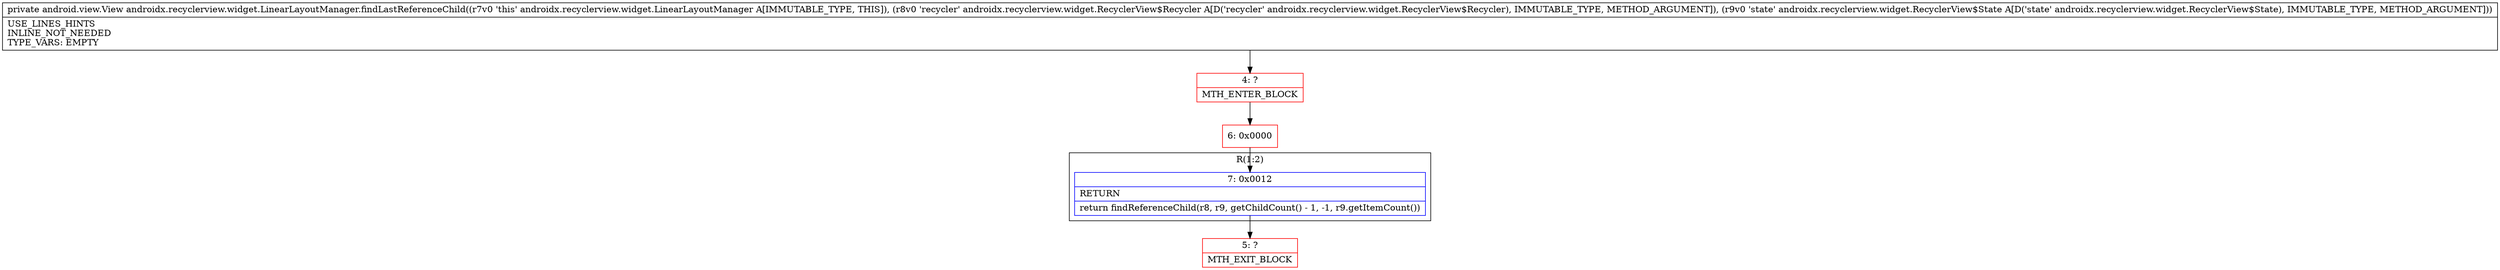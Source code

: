 digraph "CFG forandroidx.recyclerview.widget.LinearLayoutManager.findLastReferenceChild(Landroidx\/recyclerview\/widget\/RecyclerView$Recycler;Landroidx\/recyclerview\/widget\/RecyclerView$State;)Landroid\/view\/View;" {
subgraph cluster_Region_1859477458 {
label = "R(1:2)";
node [shape=record,color=blue];
Node_7 [shape=record,label="{7\:\ 0x0012|RETURN\l|return findReferenceChild(r8, r9, getChildCount() \- 1, \-1, r9.getItemCount())\l}"];
}
Node_4 [shape=record,color=red,label="{4\:\ ?|MTH_ENTER_BLOCK\l}"];
Node_6 [shape=record,color=red,label="{6\:\ 0x0000}"];
Node_5 [shape=record,color=red,label="{5\:\ ?|MTH_EXIT_BLOCK\l}"];
MethodNode[shape=record,label="{private android.view.View androidx.recyclerview.widget.LinearLayoutManager.findLastReferenceChild((r7v0 'this' androidx.recyclerview.widget.LinearLayoutManager A[IMMUTABLE_TYPE, THIS]), (r8v0 'recycler' androidx.recyclerview.widget.RecyclerView$Recycler A[D('recycler' androidx.recyclerview.widget.RecyclerView$Recycler), IMMUTABLE_TYPE, METHOD_ARGUMENT]), (r9v0 'state' androidx.recyclerview.widget.RecyclerView$State A[D('state' androidx.recyclerview.widget.RecyclerView$State), IMMUTABLE_TYPE, METHOD_ARGUMENT]))  | USE_LINES_HINTS\lINLINE_NOT_NEEDED\lTYPE_VARS: EMPTY\l}"];
MethodNode -> Node_4;Node_7 -> Node_5;
Node_4 -> Node_6;
Node_6 -> Node_7;
}

